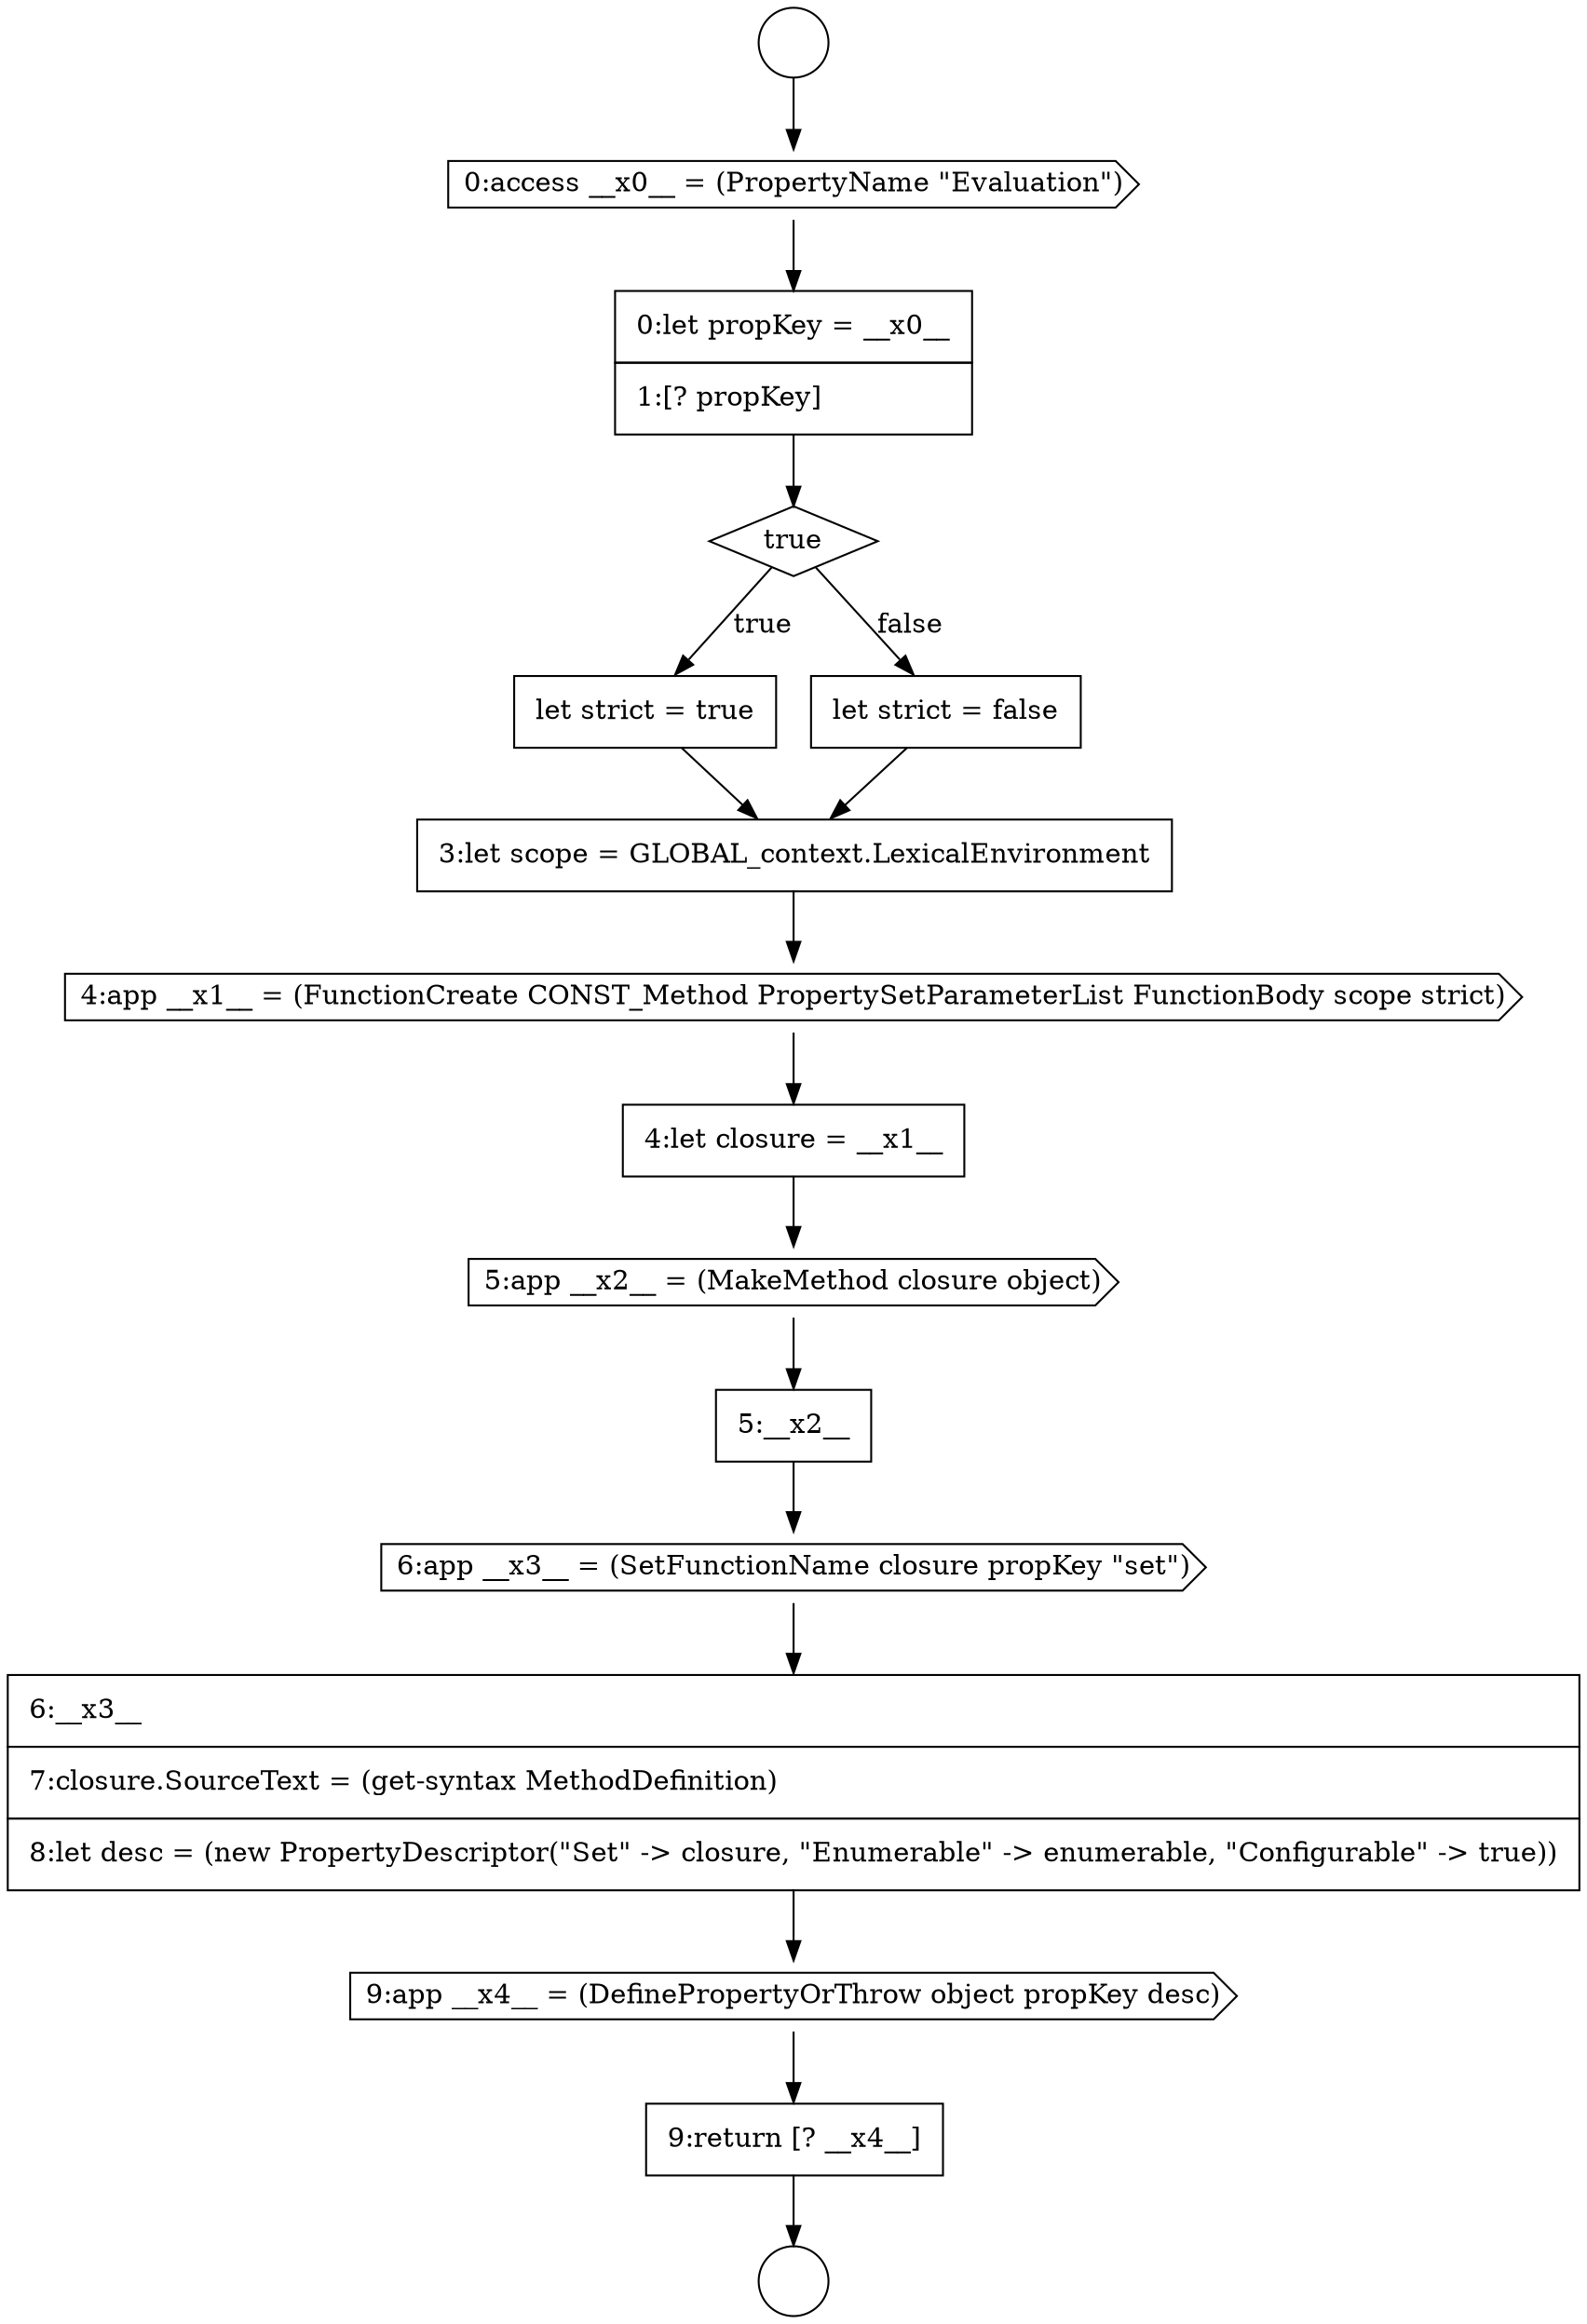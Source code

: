 digraph {
  node8519 [shape=circle label=" " color="black" fillcolor="white" style=filled]
  node8522 [shape=diamond, label=<<font color="black">true</font>> color="black" fillcolor="white" style=filled]
  node8523 [shape=none, margin=0, label=<<font color="black">
    <table border="0" cellborder="1" cellspacing="0" cellpadding="10">
      <tr><td align="left">let strict = true</td></tr>
    </table>
  </font>> color="black" fillcolor="white" style=filled]
  node8518 [shape=circle label=" " color="black" fillcolor="white" style=filled]
  node8530 [shape=cds, label=<<font color="black">6:app __x3__ = (SetFunctionName closure propKey &quot;set&quot;)</font>> color="black" fillcolor="white" style=filled]
  node8527 [shape=none, margin=0, label=<<font color="black">
    <table border="0" cellborder="1" cellspacing="0" cellpadding="10">
      <tr><td align="left">4:let closure = __x1__</td></tr>
    </table>
  </font>> color="black" fillcolor="white" style=filled]
  node8531 [shape=none, margin=0, label=<<font color="black">
    <table border="0" cellborder="1" cellspacing="0" cellpadding="10">
      <tr><td align="left">6:__x3__</td></tr>
      <tr><td align="left">7:closure.SourceText = (get-syntax MethodDefinition)</td></tr>
      <tr><td align="left">8:let desc = (new PropertyDescriptor(&quot;Set&quot; -&gt; closure, &quot;Enumerable&quot; -&gt; enumerable, &quot;Configurable&quot; -&gt; true))</td></tr>
    </table>
  </font>> color="black" fillcolor="white" style=filled]
  node8524 [shape=none, margin=0, label=<<font color="black">
    <table border="0" cellborder="1" cellspacing="0" cellpadding="10">
      <tr><td align="left">let strict = false</td></tr>
    </table>
  </font>> color="black" fillcolor="white" style=filled]
  node8529 [shape=none, margin=0, label=<<font color="black">
    <table border="0" cellborder="1" cellspacing="0" cellpadding="10">
      <tr><td align="left">5:__x2__</td></tr>
    </table>
  </font>> color="black" fillcolor="white" style=filled]
  node8528 [shape=cds, label=<<font color="black">5:app __x2__ = (MakeMethod closure object)</font>> color="black" fillcolor="white" style=filled]
  node8533 [shape=none, margin=0, label=<<font color="black">
    <table border="0" cellborder="1" cellspacing="0" cellpadding="10">
      <tr><td align="left">9:return [? __x4__]</td></tr>
    </table>
  </font>> color="black" fillcolor="white" style=filled]
  node8520 [shape=cds, label=<<font color="black">0:access __x0__ = (PropertyName &quot;Evaluation&quot;)</font>> color="black" fillcolor="white" style=filled]
  node8521 [shape=none, margin=0, label=<<font color="black">
    <table border="0" cellborder="1" cellspacing="0" cellpadding="10">
      <tr><td align="left">0:let propKey = __x0__</td></tr>
      <tr><td align="left">1:[? propKey]</td></tr>
    </table>
  </font>> color="black" fillcolor="white" style=filled]
  node8525 [shape=none, margin=0, label=<<font color="black">
    <table border="0" cellborder="1" cellspacing="0" cellpadding="10">
      <tr><td align="left">3:let scope = GLOBAL_context.LexicalEnvironment</td></tr>
    </table>
  </font>> color="black" fillcolor="white" style=filled]
  node8526 [shape=cds, label=<<font color="black">4:app __x1__ = (FunctionCreate CONST_Method PropertySetParameterList FunctionBody scope strict)</font>> color="black" fillcolor="white" style=filled]
  node8532 [shape=cds, label=<<font color="black">9:app __x4__ = (DefinePropertyOrThrow object propKey desc)</font>> color="black" fillcolor="white" style=filled]
  node8531 -> node8532 [ color="black"]
  node8521 -> node8522 [ color="black"]
  node8528 -> node8529 [ color="black"]
  node8520 -> node8521 [ color="black"]
  node8533 -> node8519 [ color="black"]
  node8525 -> node8526 [ color="black"]
  node8524 -> node8525 [ color="black"]
  node8518 -> node8520 [ color="black"]
  node8529 -> node8530 [ color="black"]
  node8522 -> node8523 [label=<<font color="black">true</font>> color="black"]
  node8522 -> node8524 [label=<<font color="black">false</font>> color="black"]
  node8526 -> node8527 [ color="black"]
  node8532 -> node8533 [ color="black"]
  node8523 -> node8525 [ color="black"]
  node8530 -> node8531 [ color="black"]
  node8527 -> node8528 [ color="black"]
}
